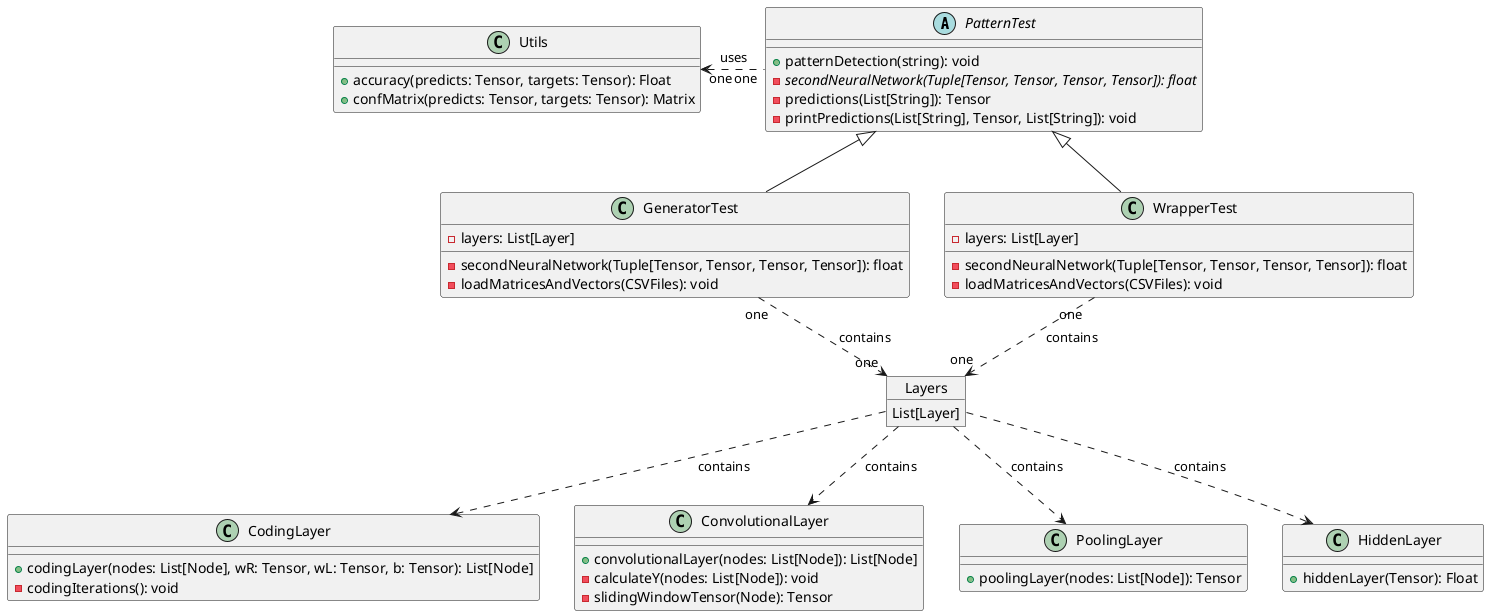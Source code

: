 @startuml Pattern_test-model

abstract class PatternTest {
    + patternDetection(string): void
    - {abstract} secondNeuralNetwork(Tuple[Tensor, Tensor, Tensor, Tensor]): float
    - predictions(List[String]): Tensor
    - printPredictions(List[String], Tensor, List[String]): void
}


' Layers
class CodingLayer {
    + codingLayer(nodes: List[Node], wR: Tensor, wL: Tensor, b: Tensor): List[Node]
    - codingIterations(): void
}

class ConvolutionalLayer {
    + convolutionalLayer(nodes: List[Node]): List[Node]
    - calculateY(nodes: List[Node]): void
    - slidingWindowTensor(Node): Tensor
}


class PoolingLayer {
    + poolingLayer(nodes: List[Node]): Tensor
}

class HiddenLayer{
    + hiddenLayer(Tensor): Float
}


'Test
class GeneratorTest extends PatternTest {
    - layers: List[Layer]
    - secondNeuralNetwork(Tuple[Tensor, Tensor, Tensor, Tensor]): float
    - loadMatricesAndVectors(CSVFiles): void
}

class WrapperTest extends PatternTest {
    - layers: List[Layer]
    - secondNeuralNetwork(Tuple[Tensor, Tensor, Tensor, Tensor]): float
    - loadMatricesAndVectors(CSVFiles): void
}

object Layers {
    List[Layer]
}


class Utils{
    + accuracy(predicts: Tensor, targets: Tensor): Float
    + confMatrix(predicts: Tensor, targets: Tensor): Matrix
}


PatternTest "one" .left.> "one" Utils : uses

GeneratorTest "one"..> "one" Layers: contains
WrapperTest "one"..> "one" Layers: contains

Layers ..> CodingLayer: contains
Layers ..> ConvolutionalLayer: contains
Layers ..> PoolingLayer: contains
Layers ..> HiddenLayer: contains


@enduml